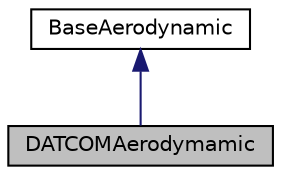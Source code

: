 digraph "DATCOMAerodymamic"
{
  edge [fontname="Helvetica",fontsize="10",labelfontname="Helvetica",labelfontsize="10"];
  node [fontname="Helvetica",fontsize="10",shape=record];
  Node2 [label="DATCOMAerodymamic",height=0.2,width=0.4,color="black", fillcolor="grey75", style="filled", fontcolor="black"];
  Node3 -> Node2 [dir="back",color="midnightblue",fontsize="10",style="solid",fontname="Helvetica"];
  Node3 [label="BaseAerodynamic",height=0.2,width=0.4,color="black", fillcolor="white", style="filled",URL="$class_base_aerodynamic.html"];
}
